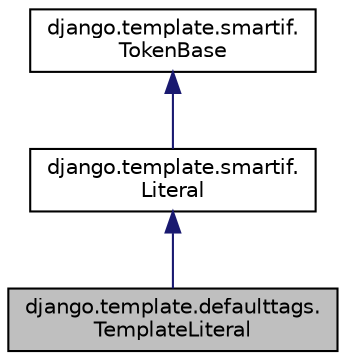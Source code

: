 digraph "django.template.defaulttags.TemplateLiteral"
{
 // LATEX_PDF_SIZE
  edge [fontname="Helvetica",fontsize="10",labelfontname="Helvetica",labelfontsize="10"];
  node [fontname="Helvetica",fontsize="10",shape=record];
  Node1 [label="django.template.defaulttags.\lTemplateLiteral",height=0.2,width=0.4,color="black", fillcolor="grey75", style="filled", fontcolor="black",tooltip=" "];
  Node2 -> Node1 [dir="back",color="midnightblue",fontsize="10",style="solid"];
  Node2 [label="django.template.smartif.\lLiteral",height=0.2,width=0.4,color="black", fillcolor="white", style="filled",URL="$classdjango_1_1template_1_1smartif_1_1_literal.html",tooltip=" "];
  Node3 -> Node2 [dir="back",color="midnightblue",fontsize="10",style="solid"];
  Node3 [label="django.template.smartif.\lTokenBase",height=0.2,width=0.4,color="black", fillcolor="white", style="filled",URL="$classdjango_1_1template_1_1smartif_1_1_token_base.html",tooltip=" "];
}
